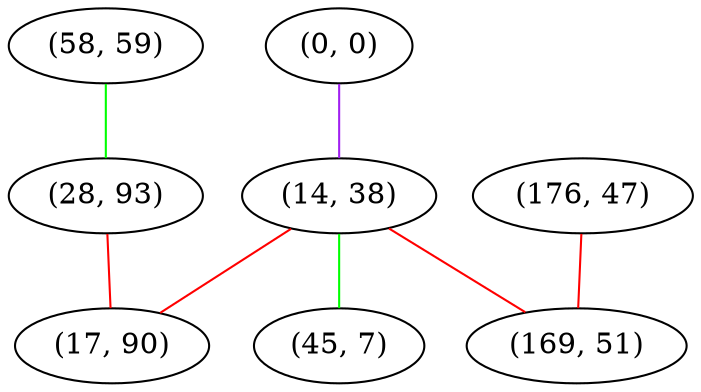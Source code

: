 graph "" {
"(0, 0)";
"(58, 59)";
"(28, 93)";
"(14, 38)";
"(45, 7)";
"(176, 47)";
"(17, 90)";
"(169, 51)";
"(0, 0)" -- "(14, 38)"  [color=purple, key=0, weight=4];
"(58, 59)" -- "(28, 93)"  [color=green, key=0, weight=2];
"(28, 93)" -- "(17, 90)"  [color=red, key=0, weight=1];
"(14, 38)" -- "(17, 90)"  [color=red, key=0, weight=1];
"(14, 38)" -- "(45, 7)"  [color=green, key=0, weight=2];
"(14, 38)" -- "(169, 51)"  [color=red, key=0, weight=1];
"(176, 47)" -- "(169, 51)"  [color=red, key=0, weight=1];
}
